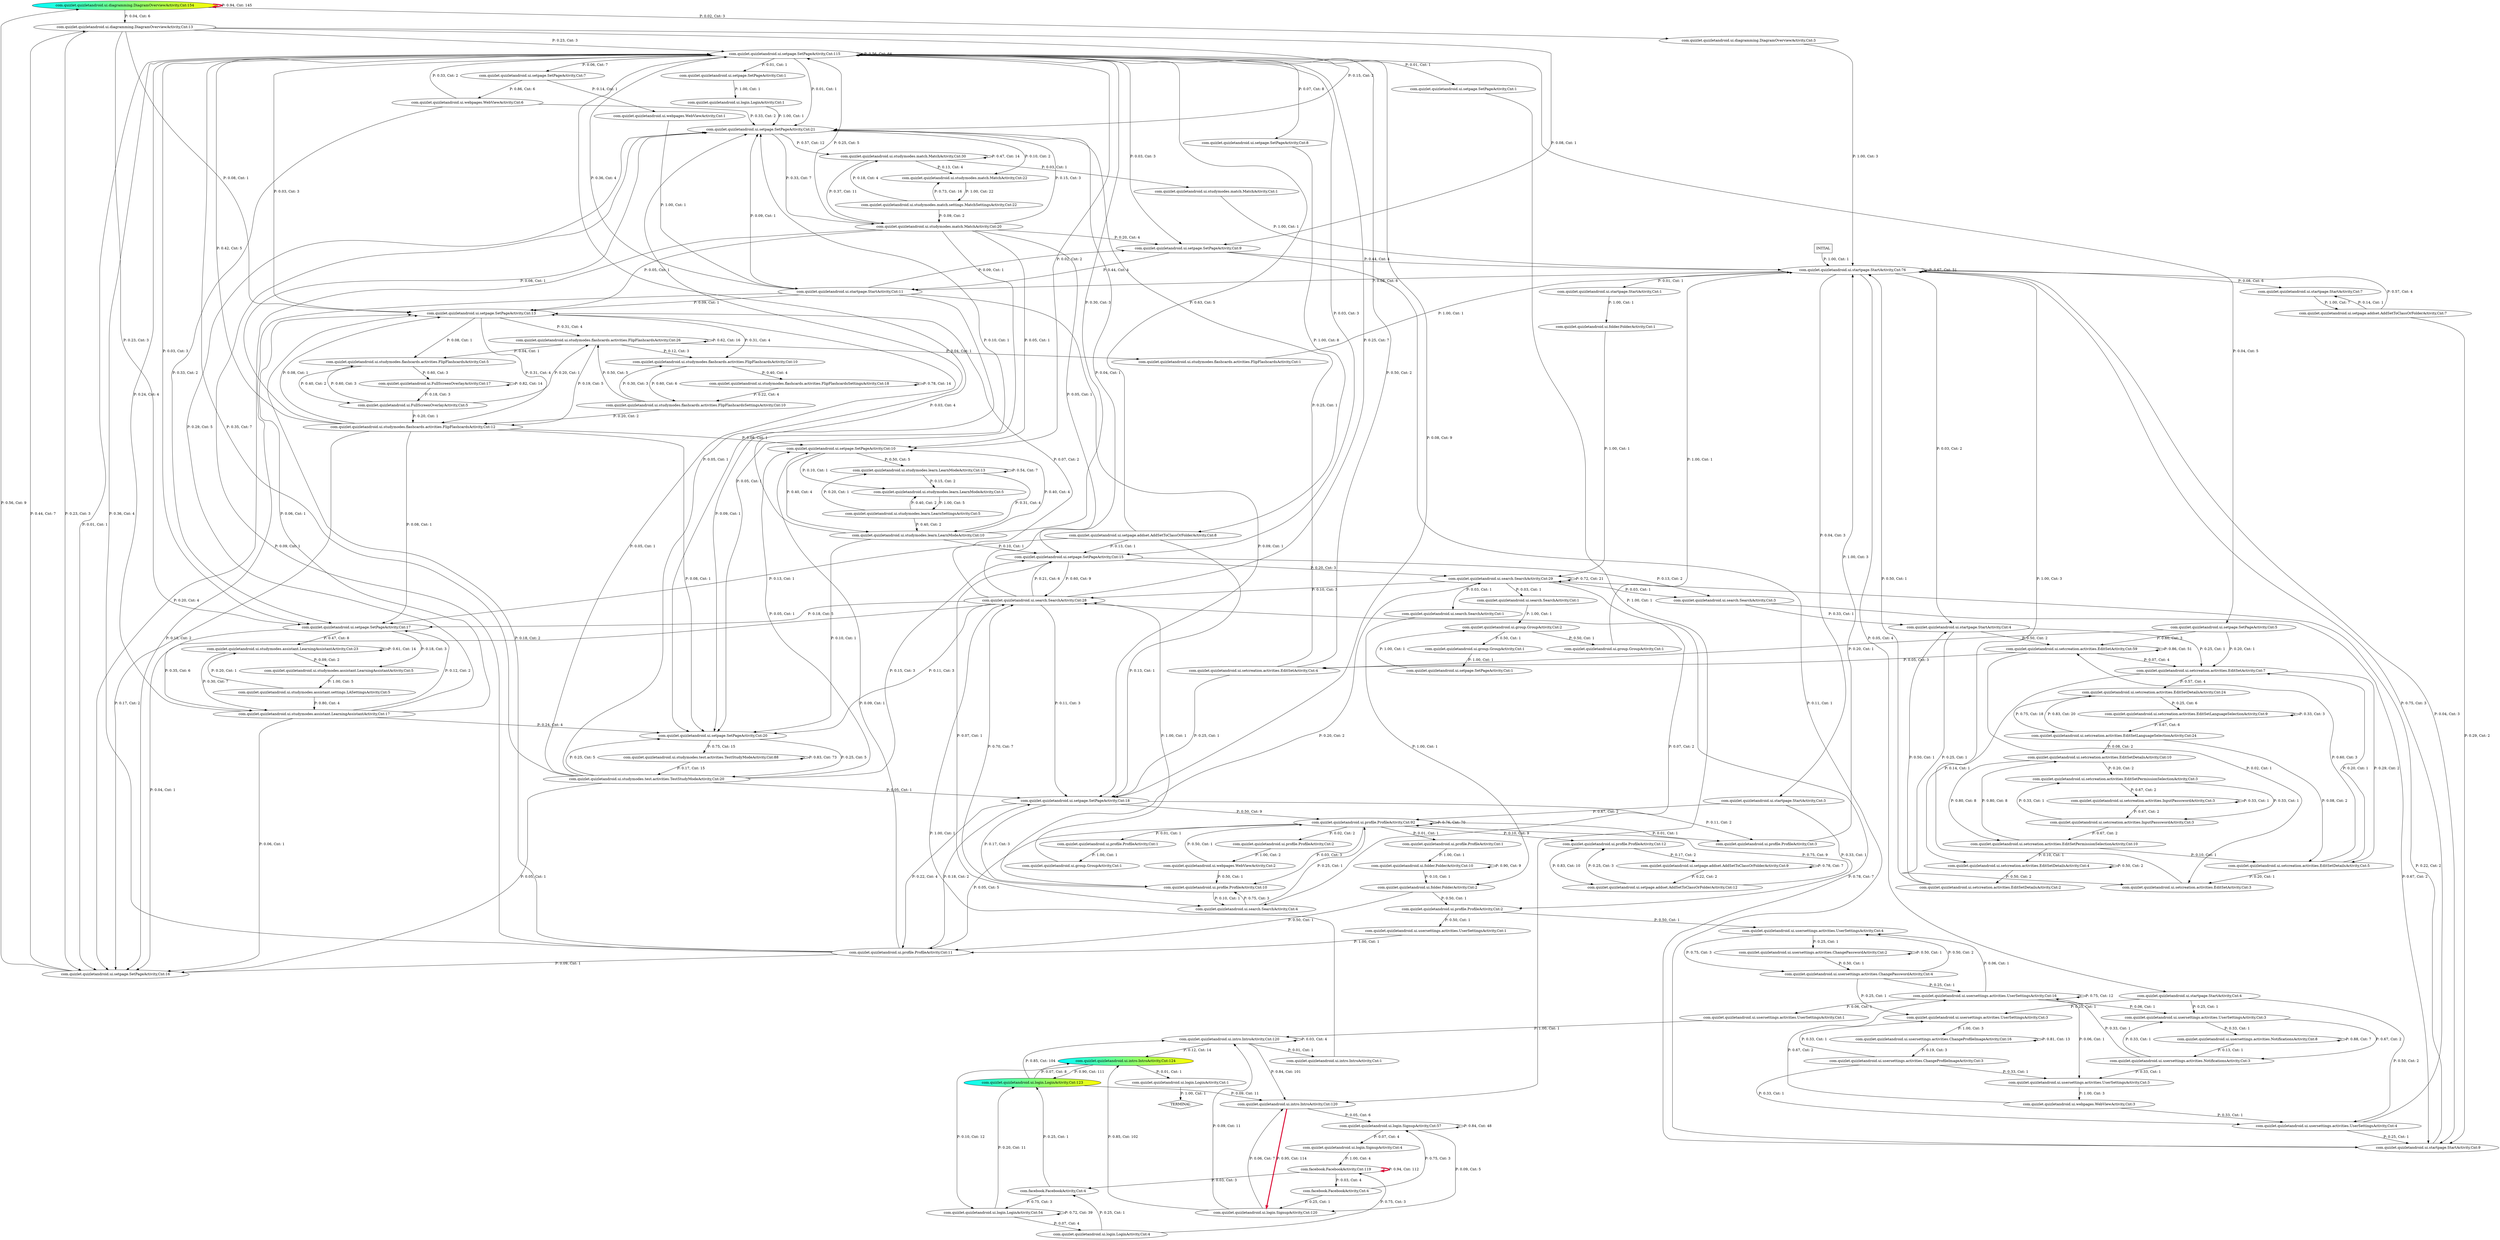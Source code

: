 digraph G {
  6 [label="com.quizlet.quizletandroid.ui.diagramming.DiagramOverviewActivity,Cnt:154", fillcolor="cyan:yellow", style="filled"];
  17 [label="com.quizlet.quizletandroid.ui.intro.IntroActivity,Cnt:124", fillcolor="cyan:yellow", style="filled"];
  22 [label="com.quizlet.quizletandroid.ui.login.LoginActivity,Cnt:123", fillcolor="cyan:yellow", style="filled"];
  16 [label="com.quizlet.quizletandroid.ui.intro.IntroActivity,Cnt:120"];
  18 [label="com.quizlet.quizletandroid.ui.intro.IntroActivity,Cnt:120"];
  25 [label="com.quizlet.quizletandroid.ui.login.SignupActivity,Cnt:120"];
  2 [label="com.facebook.FacebookActivity,Cnt:119"];
  72 [label="com.quizlet.quizletandroid.ui.setpage.SetPageActivity,Cnt:115"];
  35 [label="com.quizlet.quizletandroid.ui.profile.ProfileActivity,Cnt:92"];
  105 [label="com.quizlet.quizletandroid.ui.studymodes.test.activities.TestStudyModeActivity,Cnt:88"];
  84 [label="com.quizlet.quizletandroid.ui.startpage.StartActivity,Cnt:76"];
  45 [label="com.quizlet.quizletandroid.ui.setcreation.activities.EditSetActivity,Cnt:59"];
  26 [label="com.quizlet.quizletandroid.ui.login.SignupActivity,Cnt:57"];
  23 [label="com.quizlet.quizletandroid.ui.login.LoginActivity,Cnt:54"];
  102 [label="com.quizlet.quizletandroid.ui.studymodes.match.MatchActivity,Cnt:30"];
  40 [label="com.quizlet.quizletandroid.ui.search.SearchActivity,Cnt:29"];
  41 [label="com.quizlet.quizletandroid.ui.search.SearchActivity,Cnt:28"];
  92 [label="com.quizlet.quizletandroid.ui.studymodes.flashcards.activities.FlipFlashcardsActivity,Cnt:26"];
  47 [label="com.quizlet.quizletandroid.ui.setcreation.activities.EditSetDetailsActivity,Cnt:24"];
  52 [label="com.quizlet.quizletandroid.ui.setcreation.activities.EditSetLanguageSelectionActivity,Cnt:24"];
  86 [label="com.quizlet.quizletandroid.ui.studymodes.assistant.LearningAssistantActivity,Cnt:23"];
  101 [label="com.quizlet.quizletandroid.ui.studymodes.match.MatchActivity,Cnt:22"];
  104 [label="com.quizlet.quizletandroid.ui.studymodes.match.settings.MatchSettingsActivity,Cnt:22"];
  68 [label="com.quizlet.quizletandroid.ui.setpage.SetPageActivity,Cnt:21"];
  62 [label="com.quizlet.quizletandroid.ui.setpage.SetPageActivity,Cnt:20"];
  103 [label="com.quizlet.quizletandroid.ui.studymodes.match.MatchActivity,Cnt:20"];
  106 [label="com.quizlet.quizletandroid.ui.studymodes.test.activities.TestStudyModeActivity,Cnt:20"];
  69 [label="com.quizlet.quizletandroid.ui.setpage.SetPageActivity,Cnt:18"];
  94 [label="com.quizlet.quizletandroid.ui.studymodes.flashcards.activities.FlipFlashcardsSettingsActivity,Cnt:18"];
  3 [label="com.quizlet.quizletandroid.ui.FullScreenOverlayActivity,Cnt:17"];
  66 [label="com.quizlet.quizletandroid.ui.setpage.SetPageActivity,Cnt:17"];
  87 [label="com.quizlet.quizletandroid.ui.studymodes.assistant.LearningAssistantActivity,Cnt:17"];
  61 [label="com.quizlet.quizletandroid.ui.setpage.SetPageActivity,Cnt:16"];
  109 [label="com.quizlet.quizletandroid.ui.usersettings.activities.ChangeProfileImageActivity,Cnt:16"];
  120 [label="com.quizlet.quizletandroid.ui.usersettings.activities.UserSettingsActivity,Cnt:16"];
  70 [label="com.quizlet.quizletandroid.ui.setpage.SetPageActivity,Cnt:15"];
  7 [label="com.quizlet.quizletandroid.ui.diagramming.DiagramOverviewActivity,Cnt:13"];
  71 [label="com.quizlet.quizletandroid.ui.setpage.SetPageActivity,Cnt:13"];
  97 [label="com.quizlet.quizletandroid.ui.studymodes.learn.LearnModeActivity,Cnt:13"];
  31 [label="com.quizlet.quizletandroid.ui.profile.ProfileActivity,Cnt:12"];
  73 [label="com.quizlet.quizletandroid.ui.setpage.addset.AddSetToClassOrFolderActivity,Cnt:12"];
  93 [label="com.quizlet.quizletandroid.ui.studymodes.flashcards.activities.FlipFlashcardsActivity,Cnt:12"];
  34 [label="com.quizlet.quizletandroid.ui.profile.ProfileActivity,Cnt:11"];
  83 [label="com.quizlet.quizletandroid.ui.startpage.StartActivity,Cnt:11"];
  9 [label="com.quizlet.quizletandroid.ui.folder.FolderActivity,Cnt:10"];
  33 [label="com.quizlet.quizletandroid.ui.profile.ProfileActivity,Cnt:10"];
  48 [label="com.quizlet.quizletandroid.ui.setcreation.activities.EditSetDetailsActivity,Cnt:10"];
  54 [label="com.quizlet.quizletandroid.ui.setcreation.activities.EditSetPermissionSelectionActivity,Cnt:10"];
  67 [label="com.quizlet.quizletandroid.ui.setpage.SetPageActivity,Cnt:10"];
  91 [label="com.quizlet.quizletandroid.ui.studymodes.flashcards.activities.FlipFlashcardsActivity,Cnt:10"];
  95 [label="com.quizlet.quizletandroid.ui.studymodes.flashcards.activities.FlipFlashcardsSettingsActivity,Cnt:10"];
  98 [label="com.quizlet.quizletandroid.ui.studymodes.learn.LearnModeActivity,Cnt:10"];
  51 [label="com.quizlet.quizletandroid.ui.setcreation.activities.EditSetLanguageSelectionActivity,Cnt:9"];
  65 [label="com.quizlet.quizletandroid.ui.setpage.SetPageActivity,Cnt:9"];
  74 [label="com.quizlet.quizletandroid.ui.setpage.addset.AddSetToClassOrFolderActivity,Cnt:9"];
  80 [label="com.quizlet.quizletandroid.ui.startpage.StartActivity,Cnt:9"];
  60 [label="com.quizlet.quizletandroid.ui.setpage.SetPageActivity,Cnt:8"];
  76 [label="com.quizlet.quizletandroid.ui.setpage.addset.AddSetToClassOrFolderActivity,Cnt:8"];
  111 [label="com.quizlet.quizletandroid.ui.usersettings.activities.NotificationsActivity,Cnt:8"];
  43 [label="com.quizlet.quizletandroid.ui.setcreation.activities.EditSetActivity,Cnt:7"];
  63 [label="com.quizlet.quizletandroid.ui.setpage.SetPageActivity,Cnt:7"];
  75 [label="com.quizlet.quizletandroid.ui.setpage.addset.AddSetToClassOrFolderActivity,Cnt:7"];
  78 [label="com.quizlet.quizletandroid.ui.startpage.StartActivity,Cnt:7"];
  124 [label="com.quizlet.quizletandroid.ui.webpages.WebViewActivity,Cnt:6"];
  4 [label="com.quizlet.quizletandroid.ui.FullScreenOverlayActivity,Cnt:5"];
  50 [label="com.quizlet.quizletandroid.ui.setcreation.activities.EditSetDetailsActivity,Cnt:5"];
  64 [label="com.quizlet.quizletandroid.ui.setpage.SetPageActivity,Cnt:5"];
  85 [label="com.quizlet.quizletandroid.ui.studymodes.assistant.LearningAssistantActivity,Cnt:5"];
  88 [label="com.quizlet.quizletandroid.ui.studymodes.assistant.settings.LASettingsActivity,Cnt:5"];
  90 [label="com.quizlet.quizletandroid.ui.studymodes.flashcards.activities.FlipFlashcardsActivity,Cnt:5"];
  96 [label="com.quizlet.quizletandroid.ui.studymodes.learn.LearnModeActivity,Cnt:5"];
  99 [label="com.quizlet.quizletandroid.ui.studymodes.learn.LearnSettingsActivity,Cnt:5"];
  0 [label="com.facebook.FacebookActivity,Cnt:4"];
  1 [label="com.facebook.FacebookActivity,Cnt:4"];
  21 [label="com.quizlet.quizletandroid.ui.login.LoginActivity,Cnt:4"];
  24 [label="com.quizlet.quizletandroid.ui.login.SignupActivity,Cnt:4"];
  38 [label="com.quizlet.quizletandroid.ui.search.SearchActivity,Cnt:4"];
  44 [label="com.quizlet.quizletandroid.ui.setcreation.activities.EditSetActivity,Cnt:4"];
  46 [label="com.quizlet.quizletandroid.ui.setcreation.activities.EditSetDetailsActivity,Cnt:4"];
  81 [label="com.quizlet.quizletandroid.ui.startpage.StartActivity,Cnt:4"];
  82 [label="com.quizlet.quizletandroid.ui.startpage.StartActivity,Cnt:4"];
  108 [label="com.quizlet.quizletandroid.ui.usersettings.activities.ChangePasswordActivity,Cnt:4"];
  117 [label="com.quizlet.quizletandroid.ui.usersettings.activities.UserSettingsActivity,Cnt:4"];
  118 [label="com.quizlet.quizletandroid.ui.usersettings.activities.UserSettingsActivity,Cnt:4"];
  5 [label="com.quizlet.quizletandroid.ui.diagramming.DiagramOverviewActivity,Cnt:3"];
  29 [label="com.quizlet.quizletandroid.ui.profile.ProfileActivity,Cnt:3"];
  39 [label="com.quizlet.quizletandroid.ui.search.SearchActivity,Cnt:3"];
  42 [label="com.quizlet.quizletandroid.ui.setcreation.activities.EditSetActivity,Cnt:3"];
  53 [label="com.quizlet.quizletandroid.ui.setcreation.activities.EditSetPermissionSelectionActivity,Cnt:3"];
  55 [label="com.quizlet.quizletandroid.ui.setcreation.activities.InputPassswordActivity,Cnt:3"];
  56 [label="com.quizlet.quizletandroid.ui.setcreation.activities.InputPassswordActivity,Cnt:3"];
  79 [label="com.quizlet.quizletandroid.ui.startpage.StartActivity,Cnt:3"];
  110 [label="com.quizlet.quizletandroid.ui.usersettings.activities.ChangeProfileImageActivity,Cnt:3"];
  112 [label="com.quizlet.quizletandroid.ui.usersettings.activities.NotificationsActivity,Cnt:3"];
  115 [label="com.quizlet.quizletandroid.ui.usersettings.activities.UserSettingsActivity,Cnt:3"];
  116 [label="com.quizlet.quizletandroid.ui.usersettings.activities.UserSettingsActivity,Cnt:3"];
  119 [label="com.quizlet.quizletandroid.ui.usersettings.activities.UserSettingsActivity,Cnt:3"];
  123 [label="com.quizlet.quizletandroid.ui.webpages.WebViewActivity,Cnt:3"];
  10 [label="com.quizlet.quizletandroid.ui.folder.FolderActivity,Cnt:2"];
  14 [label="com.quizlet.quizletandroid.ui.group.GroupActivity,Cnt:2"];
  30 [label="com.quizlet.quizletandroid.ui.profile.ProfileActivity,Cnt:2"];
  32 [label="com.quizlet.quizletandroid.ui.profile.ProfileActivity,Cnt:2"];
  49 [label="com.quizlet.quizletandroid.ui.setcreation.activities.EditSetDetailsActivity,Cnt:2"];
  107 [label="com.quizlet.quizletandroid.ui.usersettings.activities.ChangePasswordActivity,Cnt:2"];
  122 [label="com.quizlet.quizletandroid.ui.webpages.WebViewActivity,Cnt:2"];
  8 [label="com.quizlet.quizletandroid.ui.folder.FolderActivity,Cnt:1"];
  11 [label="com.quizlet.quizletandroid.ui.group.GroupActivity,Cnt:1"];
  12 [label="com.quizlet.quizletandroid.ui.group.GroupActivity,Cnt:1"];
  13 [label="com.quizlet.quizletandroid.ui.group.GroupActivity,Cnt:1"];
  15 [label="com.quizlet.quizletandroid.ui.intro.IntroActivity,Cnt:1"];
  19 [label="com.quizlet.quizletandroid.ui.login.LoginActivity,Cnt:1"];
  20 [label="com.quizlet.quizletandroid.ui.login.LoginActivity,Cnt:1"];
  27 [label="com.quizlet.quizletandroid.ui.profile.ProfileActivity,Cnt:1"];
  28 [label="com.quizlet.quizletandroid.ui.profile.ProfileActivity,Cnt:1"];
  36 [label="com.quizlet.quizletandroid.ui.search.SearchActivity,Cnt:1"];
  37 [label="com.quizlet.quizletandroid.ui.search.SearchActivity,Cnt:1"];
  57 [label="com.quizlet.quizletandroid.ui.setpage.SetPageActivity,Cnt:1"];
  58 [label="com.quizlet.quizletandroid.ui.setpage.SetPageActivity,Cnt:1"];
  59 [label="com.quizlet.quizletandroid.ui.setpage.SetPageActivity,Cnt:1"];
  77 [label="com.quizlet.quizletandroid.ui.startpage.StartActivity,Cnt:1"];
  89 [label="com.quizlet.quizletandroid.ui.studymodes.flashcards.activities.FlipFlashcardsActivity,Cnt:1"];
  100 [label="com.quizlet.quizletandroid.ui.studymodes.match.MatchActivity,Cnt:1"];
  113 [label="com.quizlet.quizletandroid.ui.usersettings.activities.UserSettingsActivity,Cnt:1"];
  114 [label="com.quizlet.quizletandroid.ui.usersettings.activities.UserSettingsActivity,Cnt:1"];
  121 [label="com.quizlet.quizletandroid.ui.webpages.WebViewActivity,Cnt:1"];
  125 [label="TERMINAL",shape=diamond];
  126 [label="INITIAL",shape=box];
6->6 [label="P: 0.94, Cnt: 145", color="crimson", penwidth=4];
16->25 [label="P: 0.95, Cnt: 114", color="crimson", penwidth=4];
2->2 [label="P: 0.94, Cnt: 112", color="crimson", penwidth=4];
17->22 [label="P: 0.90, Cnt: 111"];
22->18 [label="P: 0.85, Cnt: 104"];
25->17 [label="P: 0.85, Cnt: 102"];
18->16 [label="P: 0.84, Cnt: 101"];
105->105 [label="P: 0.83, Cnt: 73"];
35->35 [label="P: 0.76, Cnt: 70"];
72->72 [label="P: 0.56, Cnt: 64"];
45->45 [label="P: 0.86, Cnt: 51"];
84->84 [label="P: 0.67, Cnt: 51"];
26->26 [label="P: 0.84, Cnt: 48"];
23->23 [label="P: 0.72, Cnt: 39"];
101->104 [label="P: 1.00, Cnt: 22"];
40->40 [label="P: 0.72, Cnt: 21"];
52->47 [label="P: 0.83, Cnt: 20"];
47->52 [label="P: 0.75, Cnt: 18"];
92->92 [label="P: 0.62, Cnt: 16"];
104->101 [label="P: 0.73, Cnt: 16"];
62->105 [label="P: 0.75, Cnt: 15"];
105->106 [label="P: 0.17, Cnt: 15"];
3->3 [label="P: 0.82, Cnt: 14"];
18->17 [label="P: 0.12, Cnt: 14"];
86->86 [label="P: 0.61, Cnt: 14"];
94->94 [label="P: 0.78, Cnt: 14"];
102->102 [label="P: 0.47, Cnt: 14"];
109->109 [label="P: 0.81, Cnt: 13"];
17->23 [label="P: 0.10, Cnt: 12"];
68->102 [label="P: 0.57, Cnt: 12"];
120->120 [label="P: 0.75, Cnt: 12"];
22->16 [label="P: 0.09, Cnt: 11"];
23->22 [label="P: 0.20, Cnt: 11"];
25->18 [label="P: 0.09, Cnt: 11"];
102->103 [label="P: 0.37, Cnt: 11"];
31->73 [label="P: 0.83, Cnt: 10"];
9->9 [label="P: 0.90, Cnt: 9"];
35->31 [label="P: 0.10, Cnt: 9"];
61->6 [label="P: 0.56, Cnt: 9"];
69->35 [label="P: 0.50, Cnt: 9"];
70->41 [label="P: 0.60, Cnt: 9"];
72->69 [label="P: 0.08, Cnt: 9"];
73->35 [label="P: 0.75, Cnt: 9"];
22->17 [label="P: 0.07, Cnt: 8"];
48->54 [label="P: 0.80, Cnt: 8"];
54->48 [label="P: 0.80, Cnt: 8"];
60->76 [label="P: 1.00, Cnt: 8"];
66->86 [label="P: 0.47, Cnt: 8"];
72->60 [label="P: 0.07, Cnt: 8"];
25->16 [label="P: 0.06, Cnt: 7"];
33->41 [label="P: 0.70, Cnt: 7"];
41->72 [label="P: 0.25, Cnt: 7"];
61->7 [label="P: 0.44, Cnt: 7"];
68->103 [label="P: 0.33, Cnt: 7"];
72->63 [label="P: 0.06, Cnt: 7"];
74->74 [label="P: 0.78, Cnt: 7"];
78->75 [label="P: 1.00, Cnt: 7"];
80->41 [label="P: 0.78, Cnt: 7"];
86->87 [label="P: 0.30, Cnt: 7"];
97->97 [label="P: 0.54, Cnt: 7"];
106->72 [label="P: 0.35, Cnt: 7"];
111->111 [label="P: 0.88, Cnt: 7"];
6->7 [label="P: 0.04, Cnt: 6"];
16->26 [label="P: 0.05, Cnt: 6"];
41->70 [label="P: 0.21, Cnt: 6"];
47->51 [label="P: 0.25, Cnt: 6"];
51->52 [label="P: 0.67, Cnt: 6"];
63->124 [label="P: 0.86, Cnt: 6"];
66->87 [label="P: 0.35, Cnt: 6"];
84->78 [label="P: 0.08, Cnt: 6"];
84->83 [label="P: 0.08, Cnt: 6"];
91->95 [label="P: 0.60, Cnt: 6"];
26->25 [label="P: 0.09, Cnt: 5"];
35->34 [label="P: 0.05, Cnt: 5"];
41->66 [label="P: 0.18, Cnt: 5"];
62->106 [label="P: 0.25, Cnt: 5"];
67->97 [label="P: 0.50, Cnt: 5"];
72->64 [label="P: 0.04, Cnt: 5"];
76->72 [label="P: 0.63, Cnt: 5"];
85->88 [label="P: 1.00, Cnt: 5"];
87->68 [label="P: 0.29, Cnt: 5"];
92->93 [label="P: 0.19, Cnt: 5"];
93->72 [label="P: 0.42, Cnt: 5"];
95->92 [label="P: 0.50, Cnt: 5"];
96->99 [label="P: 1.00, Cnt: 5"];
103->72 [label="P: 0.25, Cnt: 5"];
106->62 [label="P: 0.25, Cnt: 5"];
2->1 [label="P: 0.03, Cnt: 4"];
18->18 [label="P: 0.03, Cnt: 4"];
23->21 [label="P: 0.07, Cnt: 4"];
24->2 [label="P: 1.00, Cnt: 4"];
26->24 [label="P: 0.07, Cnt: 4"];
34->72 [label="P: 0.36, Cnt: 4"];
43->47 [label="P: 0.57, Cnt: 4"];
45->43 [label="P: 0.07, Cnt: 4"];
65->84 [label="P: 0.44, Cnt: 4"];
65->83 [label="P: 0.44, Cnt: 4"];
67->98 [label="P: 0.40, Cnt: 4"];
69->34 [label="P: 0.22, Cnt: 4"];
71->93 [label="P: 0.31, Cnt: 4"];
71->91 [label="P: 0.31, Cnt: 4"];
71->92 [label="P: 0.31, Cnt: 4"];
72->62 [label="P: 0.03, Cnt: 4"];
75->84 [label="P: 0.57, Cnt: 4"];
83->72 [label="P: 0.36, Cnt: 4"];
84->82 [label="P: 0.05, Cnt: 4"];
87->72 [label="P: 0.24, Cnt: 4"];
87->62 [label="P: 0.24, Cnt: 4"];
88->87 [label="P: 0.80, Cnt: 4"];
91->94 [label="P: 0.40, Cnt: 4"];
94->95 [label="P: 0.22, Cnt: 4"];
97->98 [label="P: 0.31, Cnt: 4"];
98->67 [label="P: 0.40, Cnt: 4"];
102->101 [label="P: 0.13, Cnt: 4"];
103->65 [label="P: 0.20, Cnt: 4"];
103->61 [label="P: 0.20, Cnt: 4"];
104->102 [label="P: 0.18, Cnt: 4"];
0->23 [label="P: 0.75, Cnt: 3"];
1->26 [label="P: 0.75, Cnt: 3"];
2->0 [label="P: 0.03, Cnt: 3"];
3->4 [label="P: 0.18, Cnt: 3"];
4->90 [label="P: 0.60, Cnt: 3"];
5->84 [label="P: 1.00, Cnt: 3"];
6->5 [label="P: 0.02, Cnt: 3"];
7->61 [label="P: 0.23, Cnt: 3"];
7->66 [label="P: 0.23, Cnt: 3"];
7->72 [label="P: 0.23, Cnt: 3"];
21->2 [label="P: 0.75, Cnt: 3"];
29->84 [label="P: 1.00, Cnt: 3"];
35->33 [label="P: 0.03, Cnt: 3"];
38->33 [label="P: 0.75, Cnt: 3"];
40->41 [label="P: 0.10, Cnt: 3"];
41->69 [label="P: 0.11, Cnt: 3"];
41->62 [label="P: 0.11, Cnt: 3"];
42->84 [label="P: 1.00, Cnt: 3"];
45->44 [label="P: 0.05, Cnt: 3"];
50->45 [label="P: 0.60, Cnt: 3"];
51->51 [label="P: 0.33, Cnt: 3"];
64->45 [label="P: 0.60, Cnt: 3"];
66->85 [label="P: 0.18, Cnt: 3"];
69->33 [label="P: 0.17, Cnt: 3"];
70->40 [label="P: 0.20, Cnt: 3"];
72->71 [label="P: 0.03, Cnt: 3"];
72->65 [label="P: 0.03, Cnt: 3"];
72->66 [label="P: 0.03, Cnt: 3"];
72->70 [label="P: 0.03, Cnt: 3"];
73->31 [label="P: 0.25, Cnt: 3"];
84->80 [label="P: 0.04, Cnt: 3"];
84->79 [label="P: 0.04, Cnt: 3"];
90->3 [label="P: 0.60, Cnt: 3"];
92->91 [label="P: 0.12, Cnt: 3"];
95->91 [label="P: 0.30, Cnt: 3"];
98->72 [label="P: 0.30, Cnt: 3"];
103->68 [label="P: 0.15, Cnt: 3"];
106->70 [label="P: 0.15, Cnt: 3"];
109->110 [label="P: 0.19, Cnt: 3"];
115->109 [label="P: 1.00, Cnt: 3"];
116->123 [label="P: 1.00, Cnt: 3"];
117->84 [label="P: 0.75, Cnt: 3"];
118->108 [label="P: 0.75, Cnt: 3"];
7->68 [label="P: 0.15, Cnt: 2"];
30->122 [label="P: 1.00, Cnt: 2"];
31->74 [label="P: 0.17, Cnt: 2"];
33->40 [label="P: 0.20, Cnt: 2"];
34->71 [label="P: 0.18, Cnt: 2"];
34->69 [label="P: 0.18, Cnt: 2"];
35->30 [label="P: 0.02, Cnt: 2"];
39->80 [label="P: 0.67, Cnt: 2"];
40->38 [label="P: 0.07, Cnt: 2"];
41->71 [label="P: 0.07, Cnt: 2"];
43->50 [label="P: 0.29, Cnt: 2"];
44->72 [label="P: 0.50, Cnt: 2"];
46->46 [label="P: 0.50, Cnt: 2"];
46->49 [label="P: 0.50, Cnt: 2"];
48->53 [label="P: 0.20, Cnt: 2"];
52->50 [label="P: 0.08, Cnt: 2"];
52->48 [label="P: 0.08, Cnt: 2"];
53->56 [label="P: 0.67, Cnt: 2"];
55->54 [label="P: 0.67, Cnt: 2"];
56->55 [label="P: 0.67, Cnt: 2"];
68->101 [label="P: 0.10, Cnt: 2"];
69->29 [label="P: 0.11, Cnt: 2"];
70->39 [label="P: 0.13, Cnt: 2"];
72->67 [label="P: 0.02, Cnt: 2"];
74->73 [label="P: 0.22, Cnt: 2"];
75->80 [label="P: 0.29, Cnt: 2"];
79->35 [label="P: 0.67, Cnt: 2"];
80->40 [label="P: 0.22, Cnt: 2"];
81->45 [label="P: 0.50, Cnt: 2"];
82->117 [label="P: 0.50, Cnt: 2"];
83->61 [label="P: 0.18, Cnt: 2"];
84->81 [label="P: 0.03, Cnt: 2"];
86->85 [label="P: 0.09, Cnt: 2"];
87->66 [label="P: 0.12, Cnt: 2"];
90->4 [label="P: 0.40, Cnt: 2"];
93->61 [label="P: 0.17, Cnt: 2"];
95->93 [label="P: 0.20, Cnt: 2"];
97->96 [label="P: 0.15, Cnt: 2"];
99->96 [label="P: 0.40, Cnt: 2"];
99->98 [label="P: 0.40, Cnt: 2"];
104->103 [label="P: 0.09, Cnt: 2"];
108->118 [label="P: 0.50, Cnt: 2"];
119->112 [label="P: 0.67, Cnt: 2"];
123->120 [label="P: 0.67, Cnt: 2"];
124->68 [label="P: 0.33, Cnt: 2"];
124->66 [label="P: 0.33, Cnt: 2"];
124->72 [label="P: 0.33, Cnt: 2"];
0->22 [label="P: 0.25, Cnt: 1"];
1->25 [label="P: 0.25, Cnt: 1"];
4->93 [label="P: 0.20, Cnt: 1"];
4->92 [label="P: 0.20, Cnt: 1"];
7->71 [label="P: 0.08, Cnt: 1"];
7->65 [label="P: 0.08, Cnt: 1"];
8->40 [label="P: 1.00, Cnt: 1"];
9->10 [label="P: 0.10, Cnt: 1"];
10->32 [label="P: 0.50, Cnt: 1"];
10->34 [label="P: 0.50, Cnt: 1"];
11->41 [label="P: 1.00, Cnt: 1"];
12->57 [label="P: 1.00, Cnt: 1"];
13->84 [label="P: 1.00, Cnt: 1"];
14->12 [label="P: 0.50, Cnt: 1"];
14->13 [label="P: 0.50, Cnt: 1"];
15->41 [label="P: 1.00, Cnt: 1"];
17->20 [label="P: 0.01, Cnt: 1"];
18->15 [label="P: 0.01, Cnt: 1"];
19->68 [label="P: 1.00, Cnt: 1"];
20->125 [label="P: 1.00, Cnt: 1"];
21->0 [label="P: 0.25, Cnt: 1"];
27->9 [label="P: 1.00, Cnt: 1"];
28->11 [label="P: 1.00, Cnt: 1"];
32->114 [label="P: 0.50, Cnt: 1"];
32->118 [label="P: 0.50, Cnt: 1"];
33->38 [label="P: 0.10, Cnt: 1"];
34->67 [label="P: 0.09, Cnt: 1"];
34->68 [label="P: 0.09, Cnt: 1"];
34->61 [label="P: 0.09, Cnt: 1"];
35->29 [label="P: 0.01, Cnt: 1"];
35->27 [label="P: 0.01, Cnt: 1"];
35->28 [label="P: 0.01, Cnt: 1"];
36->10 [label="P: 1.00, Cnt: 1"];
37->14 [label="P: 1.00, Cnt: 1"];
38->35 [label="P: 0.25, Cnt: 1"];
39->81 [label="P: 0.33, Cnt: 1"];
40->37 [label="P: 0.03, Cnt: 1"];
40->39 [label="P: 0.03, Cnt: 1"];
40->36 [label="P: 0.03, Cnt: 1"];
41->68 [label="P: 0.04, Cnt: 1"];
41->61 [label="P: 0.04, Cnt: 1"];
43->46 [label="P: 0.14, Cnt: 1"];
44->68 [label="P: 0.25, Cnt: 1"];
44->69 [label="P: 0.25, Cnt: 1"];
45->42 [label="P: 0.02, Cnt: 1"];
49->84 [label="P: 0.50, Cnt: 1"];
49->81 [label="P: 0.50, Cnt: 1"];
50->43 [label="P: 0.20, Cnt: 1"];
50->42 [label="P: 0.20, Cnt: 1"];
53->55 [label="P: 0.33, Cnt: 1"];
54->50 [label="P: 0.10, Cnt: 1"];
54->46 [label="P: 0.10, Cnt: 1"];
55->53 [label="P: 0.33, Cnt: 1"];
56->56 [label="P: 0.33, Cnt: 1"];
57->14 [label="P: 1.00, Cnt: 1"];
58->16 [label="P: 1.00, Cnt: 1"];
59->19 [label="P: 1.00, Cnt: 1"];
63->121 [label="P: 0.14, Cnt: 1"];
64->43 [label="P: 0.20, Cnt: 1"];
64->44 [label="P: 0.20, Cnt: 1"];
65->80 [label="P: 0.11, Cnt: 1"];
67->96 [label="P: 0.10, Cnt: 1"];
70->38 [label="P: 0.07, Cnt: 1"];
71->90 [label="P: 0.08, Cnt: 1"];
72->59 [label="P: 0.01, Cnt: 1"];
72->68 [label="P: 0.01, Cnt: 1"];
72->58 [label="P: 0.01, Cnt: 1"];
72->61 [label="P: 0.01, Cnt: 1"];
75->78 [label="P: 0.14, Cnt: 1"];
76->70 [label="P: 0.13, Cnt: 1"];
76->66 [label="P: 0.13, Cnt: 1"];
76->69 [label="P: 0.13, Cnt: 1"];
77->8 [label="P: 1.00, Cnt: 1"];
79->32 [label="P: 0.33, Cnt: 1"];
81->43 [label="P: 0.25, Cnt: 1"];
81->42 [label="P: 0.25, Cnt: 1"];
82->115 [label="P: 0.25, Cnt: 1"];
82->119 [label="P: 0.25, Cnt: 1"];
83->68 [label="P: 0.09, Cnt: 1"];
83->71 [label="P: 0.09, Cnt: 1"];
83->65 [label="P: 0.09, Cnt: 1"];
83->69 [label="P: 0.09, Cnt: 1"];
83->62 [label="P: 0.09, Cnt: 1"];
84->77 [label="P: 0.01, Cnt: 1"];
87->71 [label="P: 0.06, Cnt: 1"];
87->61 [label="P: 0.06, Cnt: 1"];
88->86 [label="P: 0.20, Cnt: 1"];
89->84 [label="P: 1.00, Cnt: 1"];
92->89 [label="P: 0.04, Cnt: 1"];
92->90 [label="P: 0.04, Cnt: 1"];
93->67 [label="P: 0.08, Cnt: 1"];
93->68 [label="P: 0.08, Cnt: 1"];
93->71 [label="P: 0.08, Cnt: 1"];
93->66 [label="P: 0.08, Cnt: 1"];
93->62 [label="P: 0.08, Cnt: 1"];
98->68 [label="P: 0.10, Cnt: 1"];
98->70 [label="P: 0.10, Cnt: 1"];
98->62 [label="P: 0.10, Cnt: 1"];
99->97 [label="P: 0.20, Cnt: 1"];
100->84 [label="P: 1.00, Cnt: 1"];
102->100 [label="P: 0.03, Cnt: 1"];
103->71 [label="P: 0.05, Cnt: 1"];
103->67 [label="P: 0.05, Cnt: 1"];
103->70 [label="P: 0.05, Cnt: 1"];
103->62 [label="P: 0.05, Cnt: 1"];
106->71 [label="P: 0.05, Cnt: 1"];
106->67 [label="P: 0.05, Cnt: 1"];
106->68 [label="P: 0.05, Cnt: 1"];
106->61 [label="P: 0.05, Cnt: 1"];
106->69 [label="P: 0.05, Cnt: 1"];
107->107 [label="P: 0.50, Cnt: 1"];
107->108 [label="P: 0.50, Cnt: 1"];
108->120 [label="P: 0.25, Cnt: 1"];
108->115 [label="P: 0.25, Cnt: 1"];
110->115 [label="P: 0.33, Cnt: 1"];
110->116 [label="P: 0.33, Cnt: 1"];
110->117 [label="P: 0.33, Cnt: 1"];
111->112 [label="P: 0.13, Cnt: 1"];
112->120 [label="P: 0.33, Cnt: 1"];
112->116 [label="P: 0.33, Cnt: 1"];
112->119 [label="P: 0.33, Cnt: 1"];
113->18 [label="P: 1.00, Cnt: 1"];
114->34 [label="P: 1.00, Cnt: 1"];
117->80 [label="P: 0.25, Cnt: 1"];
118->107 [label="P: 0.25, Cnt: 1"];
119->111 [label="P: 0.33, Cnt: 1"];
120->116 [label="P: 0.06, Cnt: 1"];
120->119 [label="P: 0.06, Cnt: 1"];
120->113 [label="P: 0.06, Cnt: 1"];
120->118 [label="P: 0.06, Cnt: 1"];
121->83 [label="P: 1.00, Cnt: 1"];
122->33 [label="P: 0.50, Cnt: 1"];
122->35 [label="P: 0.50, Cnt: 1"];
123->117 [label="P: 0.33, Cnt: 1"];
126->84 [label="P: 1.00, Cnt: 1"];
}
